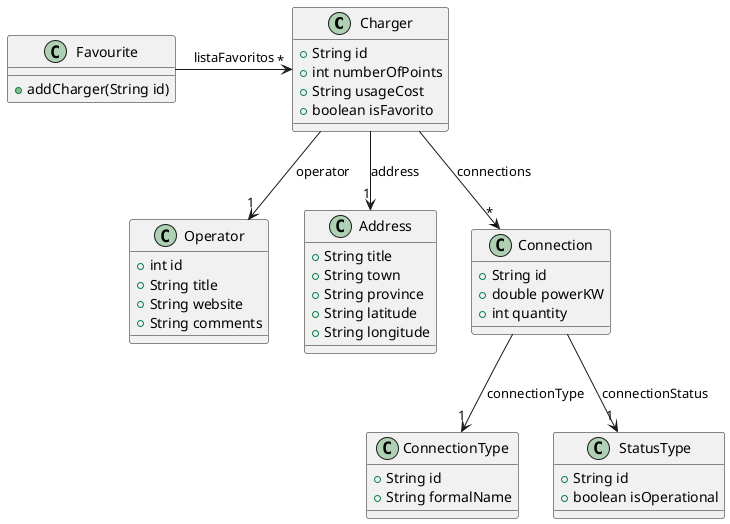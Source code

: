 @startuml dominio

class Charger {
    + String id
    + int numberOfPoints
    + String usageCost
    + boolean isFavorito
}

class Operator {
    + int id
    + String title
    + String website
    + String comments
}

class Address {
    + String title
    + String town
    + String province
    + String latitude
    + String longitude
}

class Favourite {
    + addCharger(String id)
}

class Connection {
    + String id
    + double powerKW
    + int quantity
}

class ConnectionType {
    + String id
    + String formalName
}

class StatusType {
    + String id
    + boolean isOperational
}


Charger -down-> "1" Address : address
Charger -down-> "1" Operator : operator
Charger -down-> "*" Connection : connections

Favourite -right-> "*" Charger: listaFavoritos

Connection -down-> "1" ConnectionType : connectionType
Connection -down-> "1" StatusType : connectionStatus

@enduml
